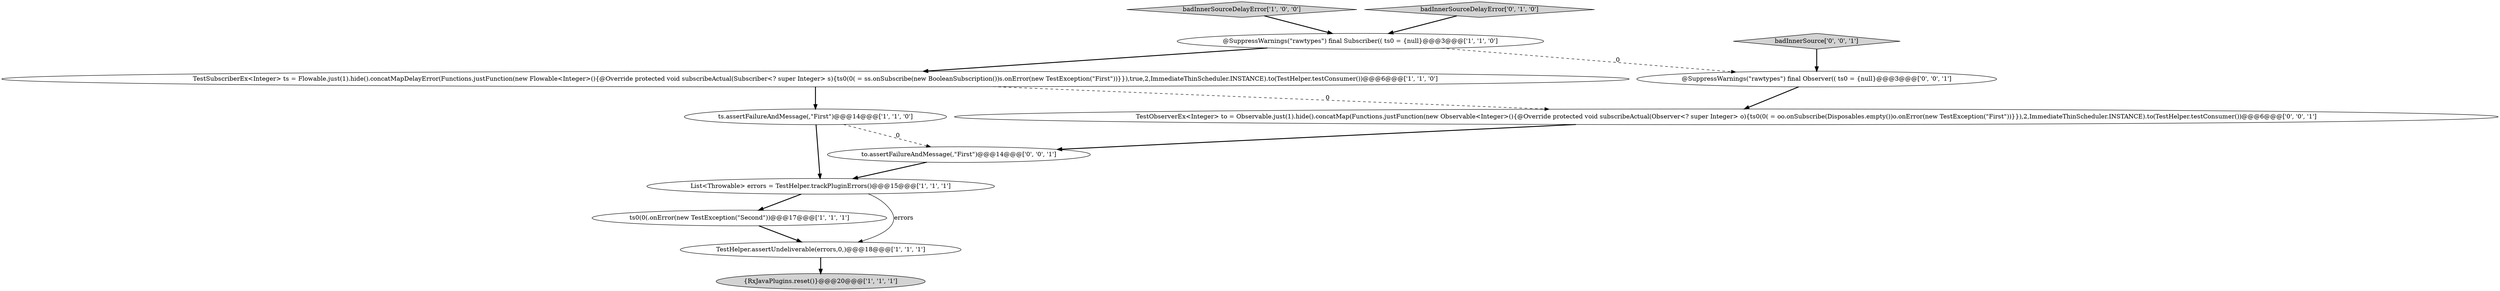 digraph {
11 [style = filled, label = "to.assertFailureAndMessage(,\"First\")@@@14@@@['0', '0', '1']", fillcolor = white, shape = ellipse image = "AAA0AAABBB3BBB"];
3 [style = filled, label = "ts0(0(.onError(new TestException(\"Second\"))@@@17@@@['1', '1', '1']", fillcolor = white, shape = ellipse image = "AAA0AAABBB1BBB"];
7 [style = filled, label = "TestSubscriberEx<Integer> ts = Flowable.just(1).hide().concatMapDelayError(Functions.justFunction(new Flowable<Integer>(){@Override protected void subscribeActual(Subscriber<? super Integer> s){ts0(0( = ss.onSubscribe(new BooleanSubscription())s.onError(new TestException(\"First\"))}}),true,2,ImmediateThinScheduler.INSTANCE).to(TestHelper.testConsumer())@@@6@@@['1', '1', '0']", fillcolor = white, shape = ellipse image = "AAA0AAABBB1BBB"];
1 [style = filled, label = "badInnerSourceDelayError['1', '0', '0']", fillcolor = lightgray, shape = diamond image = "AAA0AAABBB1BBB"];
6 [style = filled, label = "List<Throwable> errors = TestHelper.trackPluginErrors()@@@15@@@['1', '1', '1']", fillcolor = white, shape = ellipse image = "AAA0AAABBB1BBB"];
10 [style = filled, label = "@SuppressWarnings(\"rawtypes\") final Observer(( ts0 = {null}@@@3@@@['0', '0', '1']", fillcolor = white, shape = ellipse image = "AAA0AAABBB3BBB"];
4 [style = filled, label = "@SuppressWarnings(\"rawtypes\") final Subscriber(( ts0 = {null}@@@3@@@['1', '1', '0']", fillcolor = white, shape = ellipse image = "AAA0AAABBB1BBB"];
8 [style = filled, label = "badInnerSourceDelayError['0', '1', '0']", fillcolor = lightgray, shape = diamond image = "AAA0AAABBB2BBB"];
9 [style = filled, label = "TestObserverEx<Integer> to = Observable.just(1).hide().concatMap(Functions.justFunction(new Observable<Integer>(){@Override protected void subscribeActual(Observer<? super Integer> o){ts0(0( = oo.onSubscribe(Disposables.empty())o.onError(new TestException(\"First\"))}}),2,ImmediateThinScheduler.INSTANCE).to(TestHelper.testConsumer())@@@6@@@['0', '0', '1']", fillcolor = white, shape = ellipse image = "AAA0AAABBB3BBB"];
2 [style = filled, label = "ts.assertFailureAndMessage(,\"First\")@@@14@@@['1', '1', '0']", fillcolor = white, shape = ellipse image = "AAA0AAABBB1BBB"];
0 [style = filled, label = "{RxJavaPlugins.reset()}@@@20@@@['1', '1', '1']", fillcolor = lightgray, shape = ellipse image = "AAA0AAABBB1BBB"];
5 [style = filled, label = "TestHelper.assertUndeliverable(errors,0,)@@@18@@@['1', '1', '1']", fillcolor = white, shape = ellipse image = "AAA0AAABBB1BBB"];
12 [style = filled, label = "badInnerSource['0', '0', '1']", fillcolor = lightgray, shape = diamond image = "AAA0AAABBB3BBB"];
2->6 [style = bold, label=""];
6->5 [style = solid, label="errors"];
4->10 [style = dashed, label="0"];
12->10 [style = bold, label=""];
5->0 [style = bold, label=""];
7->9 [style = dashed, label="0"];
2->11 [style = dashed, label="0"];
4->7 [style = bold, label=""];
9->11 [style = bold, label=""];
11->6 [style = bold, label=""];
8->4 [style = bold, label=""];
6->3 [style = bold, label=""];
3->5 [style = bold, label=""];
10->9 [style = bold, label=""];
1->4 [style = bold, label=""];
7->2 [style = bold, label=""];
}
